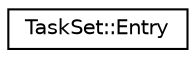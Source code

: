 digraph "Graphical Class Hierarchy"
{
 // LATEX_PDF_SIZE
  edge [fontname="Helvetica",fontsize="10",labelfontname="Helvetica",labelfontsize="10"];
  node [fontname="Helvetica",fontsize="10",shape=record];
  rankdir="LR";
  Node0 [label="TaskSet::Entry",height=0.2,width=0.4,color="black", fillcolor="white", style="filled",URL="$structoperations__research_1_1sat_1_1_task_set_1_1_entry.html",tooltip=" "];
}
